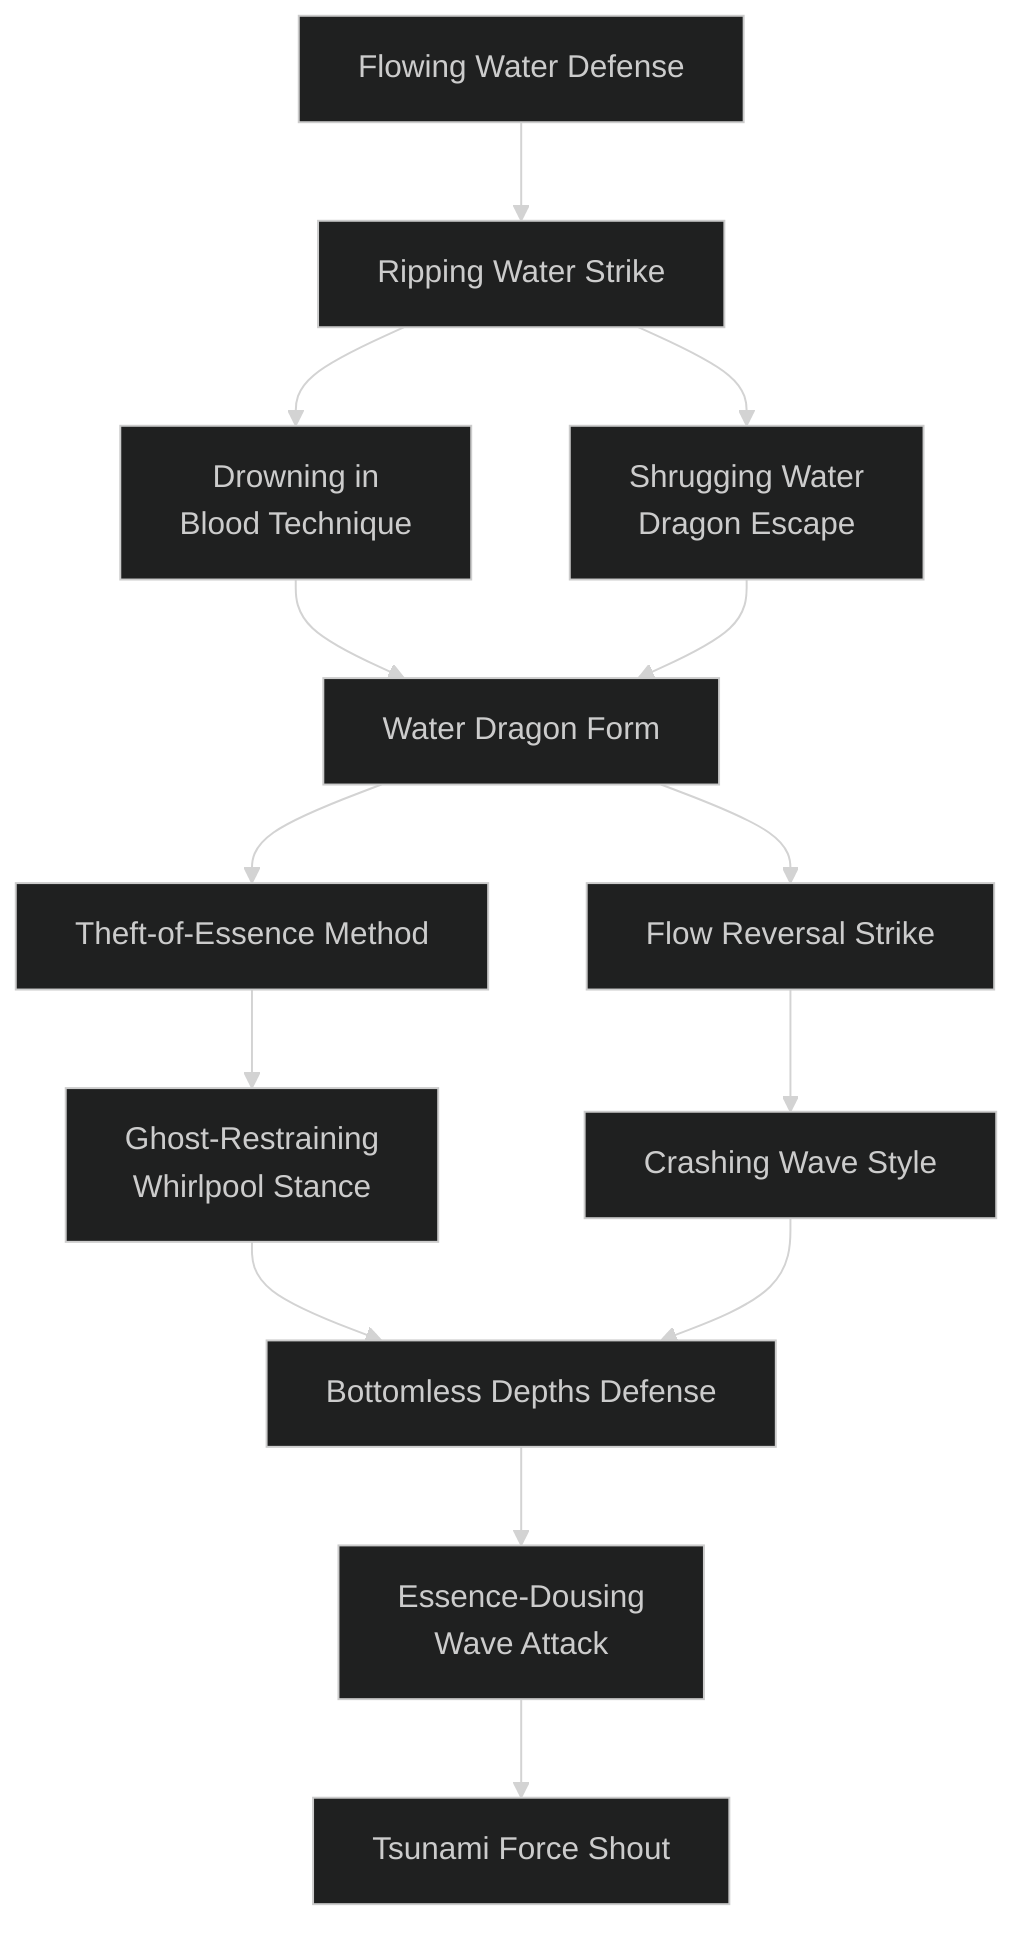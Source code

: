 ---
config:
  theme: dark
---
flowchart TD

    flowing_water_defense[Flowing Water Defense]
    click flowing_water_defense callback "
        Flowing Water Defense<br>
        <br>
        Cost: 1 mote<br>
        Duration: Essence in turns<br>
        Type: Reflexive<br>
        Minimum Martial Arts: 2<br>
        Minimum Essence: 1<br>
        Prerequisite Charms: None<br>
        <br>
        The peculiar liquid, dancing moves of the Water
        Dragon fighting style allows those trained in them to flow
        out of the way of opponent's blows like water. For a number
        of turns following invocation equal to her Essence, subtract
        one die from the martial artist's own attack pools.
        Anyone attempting any attack against the Dragon-Blooded
        during that time subtracts three dice from his pool for that
        action. A character can only benefit from the effects of this
        Charm once at any given time.
        "

    ripping_water_strike[Ripping Water Strike]
    flowing_water_defense --> ripping_water_strike
    click ripping_water_strike callback "
        Ripping Water Strike<br>
        <br>
        Cost: 2 motes<br>
        Duration: Instant<br>
        Type: Supplemental<br>
        Minimum Martial Arts: 3<br>
        Minimum Essence: 2<br>
        Prerequisite Charms: Flowing Water Defense<br>
        <br>
        Like ripples emanating from a pebble dropped into
        the glassy surface of water, the force of an attack enhanced
        by Rippling Water Strike spreads outward from the point
        of impact to affect those nearby. The target of the attack
        takes normal damage, but everyone but the Immaculate
        within 10 feet of the target takes bashing damage equal to
        the successes rolled on the damage roll - if the target takes
        no health levels of damage, there is no ripple damage. This
        bashing damage can be soaked as normal and cannot be
        converted to lethal.<br>
        The Immaculate cannot be selective about who is
        affected by the Rippling Water Strike. Friends are as
        susceptible as foes.
        "

    drowning_in_blood_technique[Drowning in<br>Blood Technique]
    ripping_water_strike --> drowning_in_blood_technique
    click drowning_in_blood_technique callback "
        Drowning in Blood Technique<br>
        <br>
        Cost: 4 motes<br>
        Duration: Instant<br>
        Type: Simple<br>
        Minimum Martial Arts: 3<br>
        Minimum Essence: 2<br>
        Prerequisite Charms: Rippling Water Strike<br>
        <br>
        The body, as anyone can see, contains a lot of water
        - blood. Dragon-Blooded warriors who learn the hidden
        tides and currents of blood can strike in such a way as to
        cause internal bleeding into an enemy's lungs. The victim
        can literally drown in his own blood.<br>
        To use this Charm, the attacker makes a successful
        Martial Arts attack against his opponent, which does no
        damage. However, if the attack succeeds, the Immaculate's
        player then rolls a reflexive opposed test of the Exalt's
        Strength + Martial Arts against the target's Stamina +
        Resistance. If the Immaculate wins the contest, the target
        loses one point of Stamina for as many turns as the player
        rolled extra successes. Though the Drowning-in-Blood
        Technique itself does not inflict health levels of damage,
        it may look like a series of rapid-fire punches or some other
        attack. Subsequent uses of the Charm are cumulative. A
        character whose Stamina reaches zero from the effects of
        this Charm is dead.
        "

    shrugging_water_dragon_escape[Shrugging Water<br>Dragon Escape]
    ripping_water_strike --> shrugging_water_dragon_escape
    click shrugging_water_dragon_escape callback "
        Shrugging Water Dragon Escape<br>
        <br>
        Cost: 3 motes<br>
        Duration: Instant<br>
        Type: Simple<br>
        Minimum Martial Arts: 3<br>
        Minimum Essence: 2<br>
        Prerequisite Charms: Rippling Water Strike<br>
        <br>
        With a focusing of Essence, the Immaculate can cast
        off any restraint, magical or physical. Chains shatter, ropes
        snap, handcuffs drop from the Exalt's wrists. Anything
        restraining the movement of the Immaculate is cast aside.
        In the case of artifacts and naturally occurring phenomena,
        their effects are suspended for a number of turns equal
        to the Exalted's Martial Arts score.
        "

    water_dragon_form[Water Dragon Form]
    drowning_in_blood_technique --> water_dragon_form
    shrugging_water_dragon_escape --> water_dragon_form
    click water_dragon_form callback "
        Water Dragon Form<br>
        <br>
        Cost: 5 motes<br>
        Duration: One scene<br>
        Type: Simple<br>
        Minimum Martial Arts: 4<br>
        Minimum Essence: 3<br>
        Prerequisite Charms: Drowning-in-Blood Technique, Shrugging Water Dragon Escape<br>
        <br>
        Bodies of water absorb force directed against them,
        dissipating damage. With the execution of a few fluid body
        movements, the Immaculate invoking the Water Dragon
        Form becomes more like the watery element she serves.<br>
        For the remainder of the scene after successful invocation
        of the Water Dragon Form, the martial artist gets a
        bonus to her lethal and bashing soaks equal to her Martial
        Arts Ability and can soak lethal damage with her Stamina
        for the duration of the Charm. In addition, whenever
        successfully attacked, the Exalt may spend additional
        Essence points for extra soak on a 1 mote per 2 points of
        soak basis. The character may declare how much Essence
        she is spending after her normal soak has been applied but
        before the attacker's player rolls damage.<br>
        In addition, the character's fluid form makes her
        blows harder to evade. Mechanically, this Charm increases
        her Martial Arts by an amount equal to her
        permanent Essence for the duration of the Charm. This is
        a Charm enhancement and counts against the maximum
        amount the Dragon-Blood may increase her Martial Arts
        by with Charms.<br>
        Invoking the form also requires a successful Dexterity
        + Martial Arts check, representing the basic execution of
        the move itself. If the roll fails, the Charm does not
        activate, and the motes spent to power it are not expended,
        but the character's action is wasted.<br>
        Only one Form-type Charm can be invoked at any
        one time. Invoking a new Form-type Charm automatically
        ends the effects of any currently active Form-type Charm.
        "

    theft_of_essence_method[Theft-of-Essence Method]
    water_dragon_form --> theft_of_essence_method
    click theft_of_essence_method callback "
        Theft-of-Essence Method<br>
        <br>
        Cost: 4 motes, 1 Willpower<br>
        Duration: Instant<br>
        Type: Supplemental<br>
        Minimum Martial Arts: 5<br>
        Minimum Essence: 3<br>
        Prerequisite Charms: Water Dragon Form<br>
        <br>
        After a successful attack, the player of the Water
        Dragon Immaculate invoking this Charm makes an Essence
        + Martial Arts roll. For every success, the
        Immaculate steals 3 motes of Essence from the target and
        adds them to his own reserves. This target's lost Essence
        is recovered normally.<br>
        This stolen Essence can be used by the character —
        but only on other Water Dragon Path Charms. Essence
        stolen in this manner fades from the Immaculate at a rate
        of 1 mote per minute.
        "

    ghost_restraining_whirlpool_stance[Ghost-Restraining<br>Whirlpool Stance]
    theft_of_essence_method --> ghost_restraining_whirlpool_stance
    click ghost_restraining_whirlpool_stance callback "
        Ghost-Restraining Whirlpool Stance<br>
        <br>
        Cost: 5 motes, 1 Willpower<br>
        Duration: Until abandoned<br>
        Type: Simple<br>
        Minimum Martial Arts: 5<br>
        Minimum Essence: 3<br>
        Prerequisite Charms: Theft-of-Essence Method<br>
        <br>
        By executing a few special katas, the Immaculate
        invoking the Ghost-Restraining Whirlpool Stance sets up
        a vortex of water Essence capable of immobilizing even
        very powerful spirits.<br>
        To make an attack to set up a Ghost-Restraining
        Whirlpool, the martial artist spends her turn executing the
        movements necessary to start the Charm. The player
        should roll the Immaculate's Dexterity + Martial Arts.
        The player of any spirit in the area of effect should
        reflexively roll Essence in an opposed contest against the
        Immaculate. If the spirit wins, the whirlpool has no effect.
        For every success the Dynast gets, all spirits in the area of
        effect must add a + 1 difficulty penalty to any actions they
        take, as the roiling whirlpool of Essence draws them in.<br>
        If the difficulty penalty ever exceeds a spirit's permanent
        Essence rating, the spirit is totally immobilized,
        unless its permanent Essence rating is higher than the
        Immaculate's. In that case, it still suffers the difficulty
        penalties but, otherwise, acts as normal. The Ghost-Restraining
        Whirlpool has a radius of (10 x the character's
        Essence) in yards. While sustaining the whirlpool, the
        character must add +2 to the difficulty of any tasks she
        attempts, to reflect the enforced formality of her move-
        ment, and cannot move out of the area of effect without
        dropping the Charm.
        "

    flow_reversal_strike[Flow Reversal Strike]
    water_dragon_form --> flow_reversal_strike
    click flow_reversal_strike callback "
        Flow Reversal Strike<br>
        <br>
        Cost: 4 motes<br>
        Duration: Instant<br>
        Type: Simple<br>
        Minimum Martial Arts: 5<br>
        Minimum Essence: 3<br>
        Prerequisite Charms: Water Dragon Form<br>
        <br>
        If the Dragon-Blood hits his target, for a fraction of
        a second, every moving fluid in the target's body reverses
        itself. Needless to say, living creatures do not
        react well to this.<br>
        The character makes an unarmed martial arts attack,
        which does normal damage. The target's player should roll
        her character's Stamina + Resistance against the
        Immaculate's original attack roll to hit, unreduced by
        attempts to dodge or parry it.<br>
        If the target does not exceed the Dragon-Blood's
        successes, the effects vary. Normal mortals and animals of
        less than twice the Immaculate's size failing the Resistance
        roll are killed outright. Exalted and other magical
        beings take a single automatic level of unsoakable lethal
        damage. Aquatic or amphibious creatures take two levels
        of damage. Even if a target's player succeeds at the
        Resistance roll, she must subtract two dice from any
        action involving physical activity for the Immaculate's
        Martial Arts in turns.<br>
        This Charm only works against living corporeal beings.
        Spirit, magical constructs and other non-living (or
        unliving) beings are unaffected.
        "

    crashing_wave_style[Crashing Wave Style]
    flow_reversal_strike --> crashing_wave_style
    click crashing_wave_style callback "
        Crashing Wave Style<br>
        <br>
        Cost: 4 motes<br>
        Duration: Instant<br>
        Type: Extra Actions<br>
        Minimum Martial Arts: 5<br>
        Minimum Essence: 3<br>
        Prerequisite Charms: Flow Reversal Strike<br>
        <br>
        The ocean pounds the shores with savage fury, and
        Water-aspected Immaculates can channel that fury. Upon
        making a successful martial arts attack, the Dragon-Blood
        may invoke this Charm and immediately make another
        attack, at -1 die to her pool. If that attack is successful, the
        Immaculate may make a further attack, but the penalty to
        her dice pool doubles to -2, on the third to -4, and so on.
        Each additional attack doubles the penalty yet again. If the
        penalties reduce an Immaculate's dice pool to zero, she
        may not make any further attacks. The maximum number
        of attacks a Dragon-Blood may make in this manner is
        equal to her Martial Arts rating.
        "

    bottomless_depths_defense[Bottomless Depths Defense]
    ghost_restraining_whirlpool_stance --> bottomless_depths_defense
    crashing_wave_style --> bottomless_depths_defense
    click bottomless_depths_defense callback "
        Bottomless Depths Defense<br>
        <br>
        Cost: 5 motes, 1 health level<br>
        Duration: One turn<br>
        Type: Reflexive<br>
        Minimum Martial Arts: 5<br>
        Minimum Essence: 3<br>
        Prerequisite Charms: Ghost-Restraining Whirlpool Stance, Crashing Wave Style<br>
        <br>
        When this Charm is invoked, the Immaculate immediately
        takes a single health level of aggravated damage.
        All other damage the Immaculate suffers for the rest of the
        turn is negated, drawn down into the bottomless abyss of
        the Water Dragon. This Charm may be used reflexively in
        response to being attacked, but it must be invoked before
        the damage for the attack is rolled.<br>
        Most walkers on the Water Dragon Path save this
        Charm for very extreme circumstances. The benefits can
        be high, but so are the consequences.
        "

    essence_dousing_wave_attack[Essence-Dousing<br>Wave Attack]
    bottomless_depths_defense --> essence_dousing_wave_attack
    click essence_dousing_wave_attack callback "
        Essence-Dousing Wave Attack<br>
        <br>
        Cost: 8 motes, 1 Willpower<br>
        Duration: Varies<br>
        Type: Supplemental<br>
        Minimum Martial Arts: 5<br>
        Minimum Essence: 4<br>
        Prerequisite Charms: Bottomless Depths Defense<br>
        <br>
        The dark, smothering Essence of the Water Dragon
        can be channeled through a Dynast's blows to douse the
        metaphorical fire of an opponent's magic.<br>
        To invoke this Charm, the Exalted makes a normal
        martial arts attack, either armed or unarmed. The attack
        does normal damage, and if the target is actually
        hurt by the attack (that is, loses health levels), the
        martial artist's player should make an immediate reflexive
        Martial Arts + Essence roll with a difficulty equal to
        the target's Essence. For a number of turns equal to the
        successes that the Immaculate gets, all Charms and
        sorcery affecting the target are suppressed. If the num-
        ber of successes exceeds the Essence of the character
        who invoked an affected Charm or cast an affected
        spell, the magic is actually dispelled.<br>
        Characters affected can renew Charms on themselves
        during the duration of the suppression. Unless the Charms
        are specifically noted as having cumulative benefits, characters
        who suddenly have the same Charm active on them
        twice when the suppression ends gain no special benefits,
        and even cumulative Charms cannot exceed their normal
        maximum effectiveness.<br>
        This Charm can be used on friendly targets, but the
        martial artist must do at least one health level of bashing
        damage to trigger the effect.
        "

    tsunami_force_shout[Tsunami Force Shout]
    essence_dousing_wave_attack --> tsunami_force_shout
    click tsunami_force_shout callback "
        Tsunami Force Shout<br>
        <br>
        Cost: 10 motes, 1 Willpower, 1 health level<br>
        Duration: Instant<br>
        Type: Simple<br>
        Minimum Martial Arts: 5<br>
        Minimum Essence: 4<br>
        Prerequisite Charms: Essence-Dousing Wave Attack<br>
        <br>
        The Tsunami Force Shout radiates out from the
        Immaculate in a 45-degree arc, reaching out to her Essence
        in yards. Anyone, friend or foe, caught in the area of effect
        takes twice the Dynast's Martial Arts + Essence as damage,
        as a wave of Water Essence washes over them.<br>
        The type of damage varies, depending on the characters'
        strength of spirit. The players of everyone caught
        in the area of effect must make a reflexive Essence check.
        If the roll botches, the damage is aggravated and automatic
        - everything not soaked translates into an
        automatic health level of aggravated damage. If the roll
        fails, the damage is aggravated but rolled normally. If the
        roll succeeds, the damage is lethal and rolled normally.
        With at least three successes on the Essence roll, the
        damage is bashing.
        "
